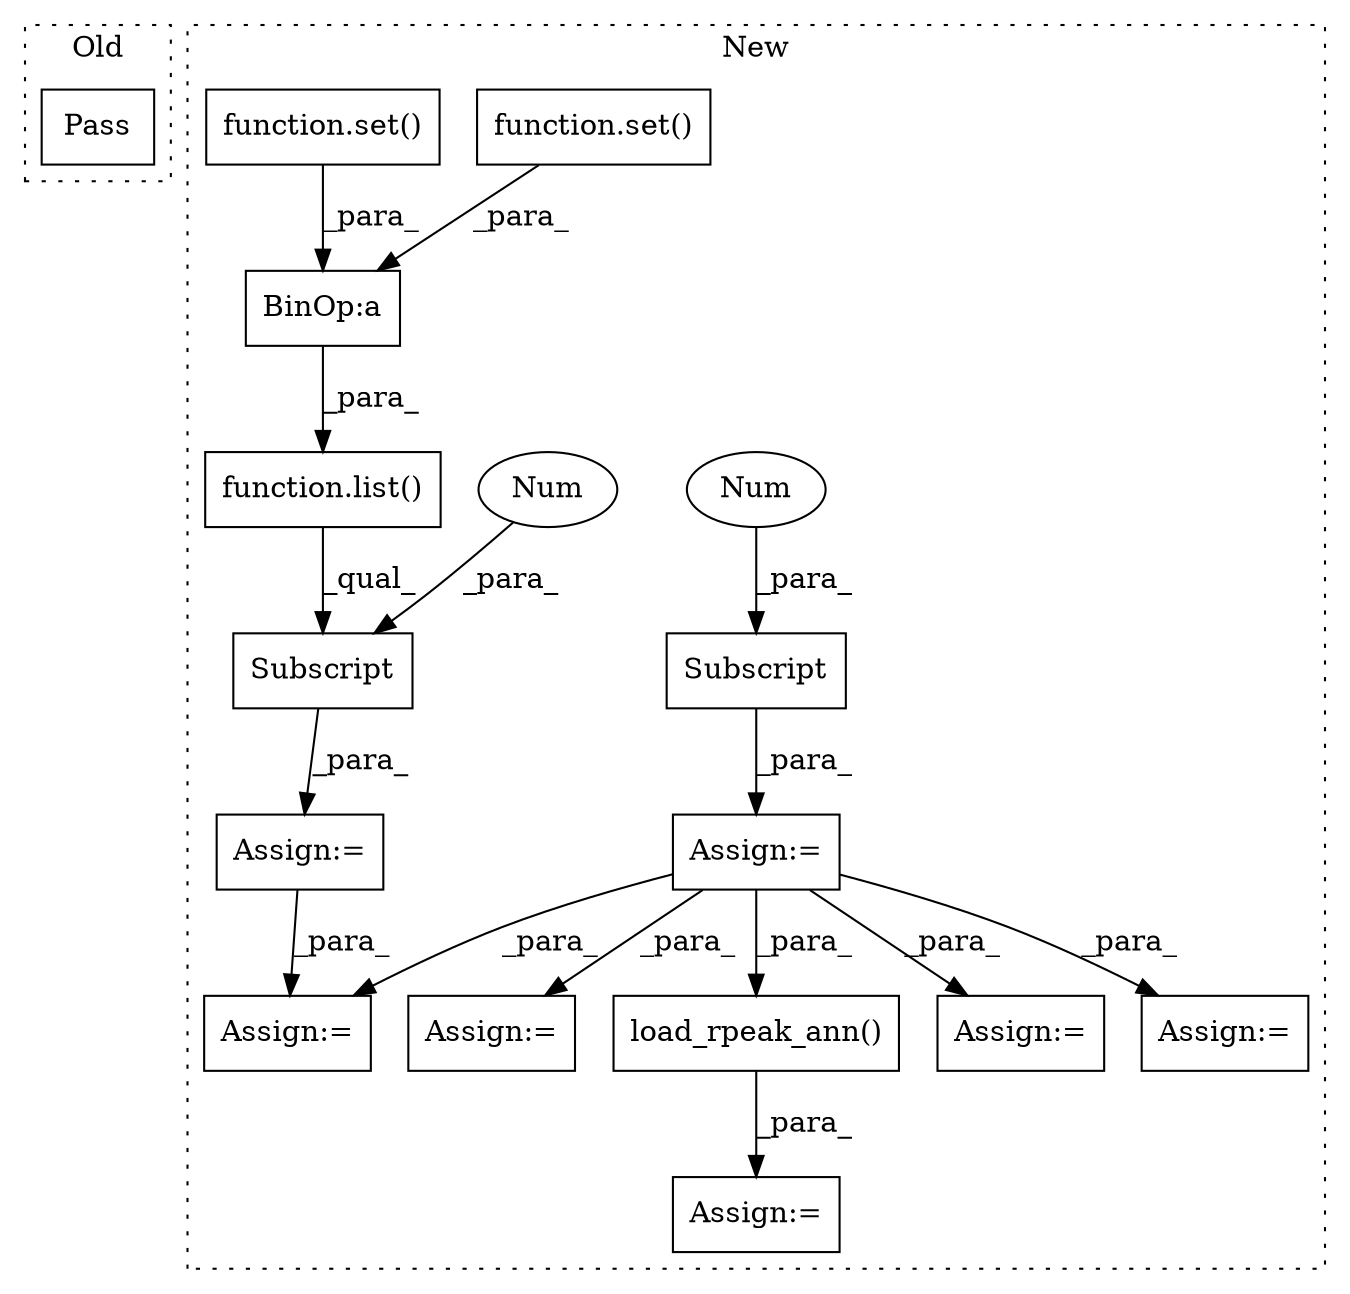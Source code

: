 digraph G {
subgraph cluster0 {
1 [label="Pass" a="62" s="4072" l="4" shape="box"];
label = "Old";
style="dotted";
}
subgraph cluster1 {
2 [label="function.list()" a="75" s="9419,9481" l="5,1" shape="box"];
3 [label="Assign:=" a="68" s="9497" l="3" shape="box"];
4 [label="Assign:=" a="68" s="9416" l="3" shape="box"];
5 [label="BinOp:a" a="82" s="9447" l="3" shape="box"];
6 [label="Subscript" a="63" s="9419,0" l="66,0" shape="box"];
7 [label="Num" a="76" s="9483" l="1" shape="ellipse"];
8 [label="Assign:=" a="68" s="8418" l="3" shape="box"];
9 [label="Subscript" a="63" s="8421,0" l="29,0" shape="box"];
10 [label="Num" a="76" s="8448" l="1" shape="ellipse"];
11 [label="Assign:=" a="68" s="8631" l="3" shape="box"];
12 [label="function.set()" a="75" s="9450,9480" l="4,1" shape="box"];
13 [label="load_rpeak_ann()" a="75" s="8814,8839" l="22,13" shape="box"];
14 [label="Assign:=" a="68" s="8811" l="3" shape="box"];
15 [label="Assign:=" a="68" s="9070" l="3" shape="box"];
16 [label="Assign:=" a="68" s="8462" l="3" shape="box"];
17 [label="function.set()" a="75" s="9424,9446" l="4,1" shape="box"];
label = "New";
style="dotted";
}
2 -> 6 [label="_qual_"];
4 -> 3 [label="_para_"];
5 -> 2 [label="_para_"];
6 -> 4 [label="_para_"];
7 -> 6 [label="_para_"];
8 -> 13 [label="_para_"];
8 -> 16 [label="_para_"];
8 -> 11 [label="_para_"];
8 -> 15 [label="_para_"];
8 -> 3 [label="_para_"];
9 -> 8 [label="_para_"];
10 -> 9 [label="_para_"];
12 -> 5 [label="_para_"];
13 -> 14 [label="_para_"];
17 -> 5 [label="_para_"];
}